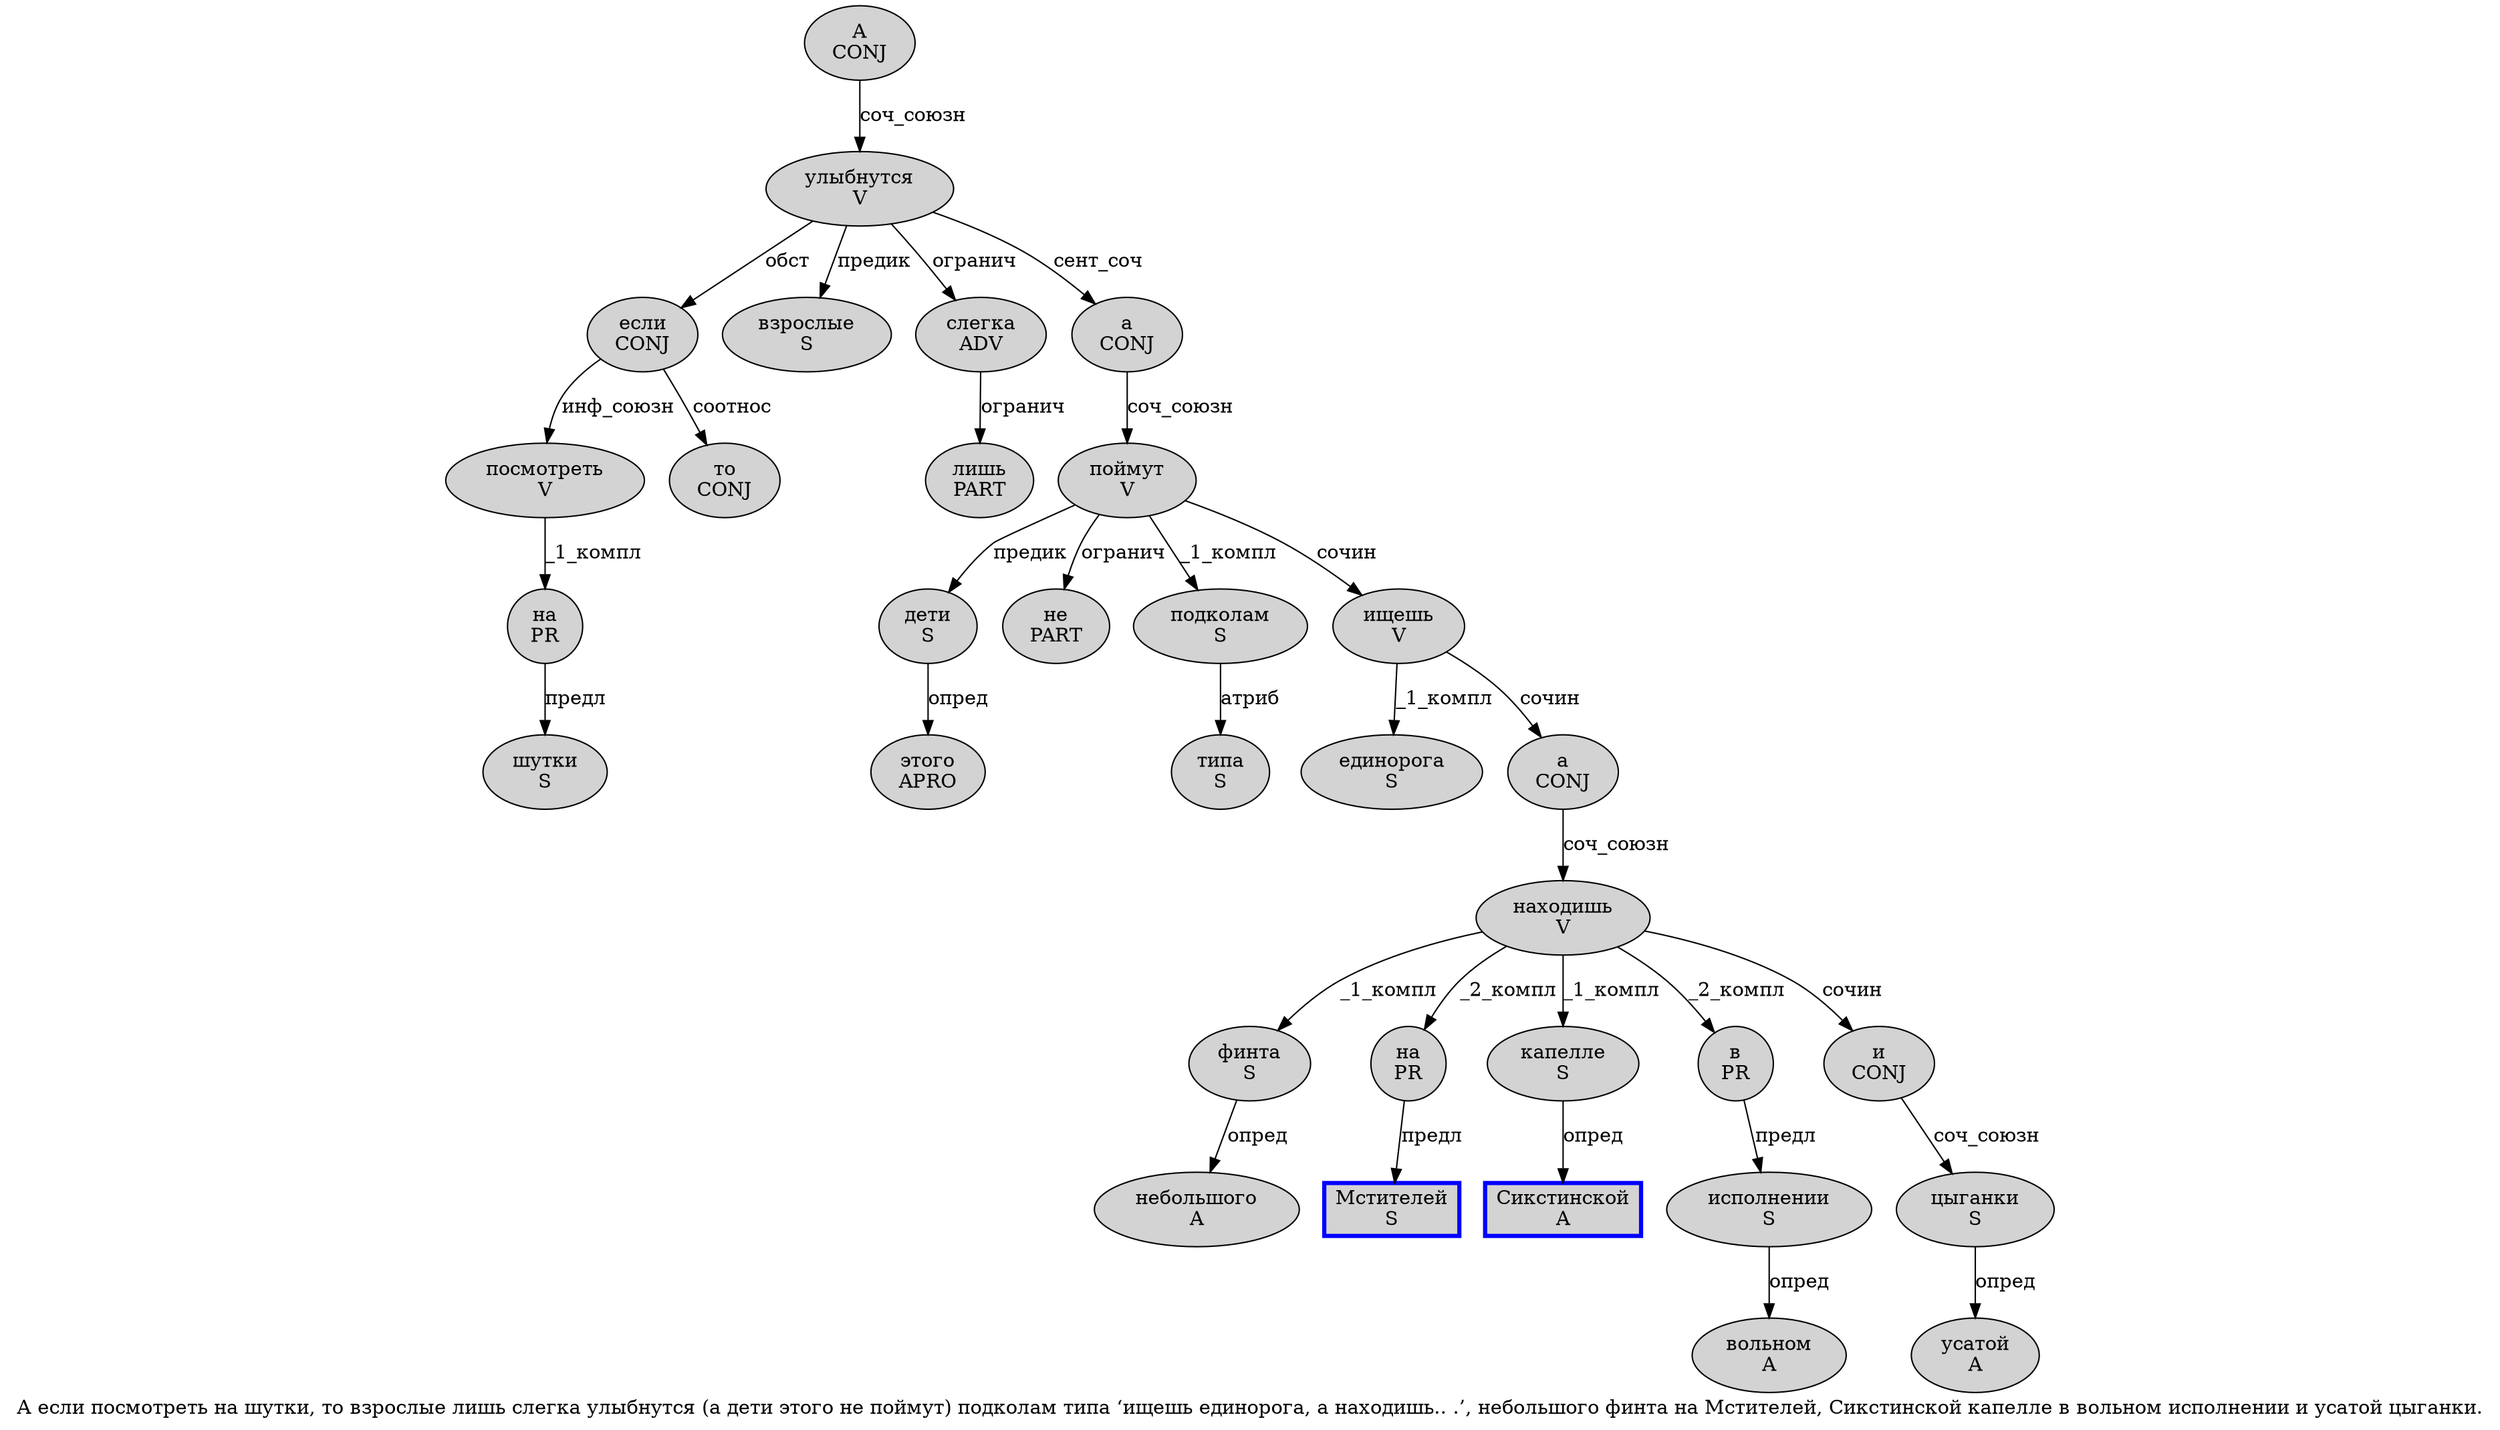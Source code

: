 digraph SENTENCE_2949 {
	graph [label="А если посмотреть на шутки, то взрослые лишь слегка улыбнутся (а дети этого не поймут) подколам типа ‘ищешь единорога, а находишь.. .’, небольшого финта на Мстителей, Сикстинской капелле в вольном исполнении и усатой цыганки."]
	node [style=filled]
		0 [label="А
CONJ" color="" fillcolor=lightgray penwidth=1 shape=ellipse]
		1 [label="если
CONJ" color="" fillcolor=lightgray penwidth=1 shape=ellipse]
		2 [label="посмотреть
V" color="" fillcolor=lightgray penwidth=1 shape=ellipse]
		3 [label="на
PR" color="" fillcolor=lightgray penwidth=1 shape=ellipse]
		4 [label="шутки
S" color="" fillcolor=lightgray penwidth=1 shape=ellipse]
		6 [label="то
CONJ" color="" fillcolor=lightgray penwidth=1 shape=ellipse]
		7 [label="взрослые
S" color="" fillcolor=lightgray penwidth=1 shape=ellipse]
		8 [label="лишь
PART" color="" fillcolor=lightgray penwidth=1 shape=ellipse]
		9 [label="слегка
ADV" color="" fillcolor=lightgray penwidth=1 shape=ellipse]
		10 [label="улыбнутся
V" color="" fillcolor=lightgray penwidth=1 shape=ellipse]
		12 [label="а
CONJ" color="" fillcolor=lightgray penwidth=1 shape=ellipse]
		13 [label="дети
S" color="" fillcolor=lightgray penwidth=1 shape=ellipse]
		14 [label="этого
APRO" color="" fillcolor=lightgray penwidth=1 shape=ellipse]
		15 [label="не
PART" color="" fillcolor=lightgray penwidth=1 shape=ellipse]
		16 [label="поймут
V" color="" fillcolor=lightgray penwidth=1 shape=ellipse]
		18 [label="подколам
S" color="" fillcolor=lightgray penwidth=1 shape=ellipse]
		19 [label="типа
S" color="" fillcolor=lightgray penwidth=1 shape=ellipse]
		21 [label="ищешь
V" color="" fillcolor=lightgray penwidth=1 shape=ellipse]
		22 [label="единорога
S" color="" fillcolor=lightgray penwidth=1 shape=ellipse]
		24 [label="а
CONJ" color="" fillcolor=lightgray penwidth=1 shape=ellipse]
		25 [label="находишь
V" color="" fillcolor=lightgray penwidth=1 shape=ellipse]
		30 [label="небольшого
A" color="" fillcolor=lightgray penwidth=1 shape=ellipse]
		31 [label="финта
S" color="" fillcolor=lightgray penwidth=1 shape=ellipse]
		32 [label="на
PR" color="" fillcolor=lightgray penwidth=1 shape=ellipse]
		33 [label="Мстителей
S" color=blue fillcolor=lightgray penwidth=3 shape=box]
		35 [label="Сикстинской
A" color=blue fillcolor=lightgray penwidth=3 shape=box]
		36 [label="капелле
S" color="" fillcolor=lightgray penwidth=1 shape=ellipse]
		37 [label="в
PR" color="" fillcolor=lightgray penwidth=1 shape=ellipse]
		38 [label="вольном
A" color="" fillcolor=lightgray penwidth=1 shape=ellipse]
		39 [label="исполнении
S" color="" fillcolor=lightgray penwidth=1 shape=ellipse]
		40 [label="и
CONJ" color="" fillcolor=lightgray penwidth=1 shape=ellipse]
		41 [label="усатой
A" color="" fillcolor=lightgray penwidth=1 shape=ellipse]
		42 [label="цыганки
S" color="" fillcolor=lightgray penwidth=1 shape=ellipse]
			37 -> 39 [label="предл"]
			24 -> 25 [label="соч_союзн"]
			10 -> 1 [label="обст"]
			10 -> 7 [label="предик"]
			10 -> 9 [label="огранич"]
			10 -> 12 [label="сент_соч"]
			25 -> 31 [label="_1_компл"]
			25 -> 32 [label="_2_компл"]
			25 -> 36 [label="_1_компл"]
			25 -> 37 [label="_2_компл"]
			25 -> 40 [label="сочин"]
			18 -> 19 [label="атриб"]
			40 -> 42 [label="соч_союзн"]
			31 -> 30 [label="опред"]
			36 -> 35 [label="опред"]
			16 -> 13 [label="предик"]
			16 -> 15 [label="огранич"]
			16 -> 18 [label="_1_компл"]
			16 -> 21 [label="сочин"]
			13 -> 14 [label="опред"]
			9 -> 8 [label="огранич"]
			39 -> 38 [label="опред"]
			2 -> 3 [label="_1_компл"]
			42 -> 41 [label="опред"]
			0 -> 10 [label="соч_союзн"]
			3 -> 4 [label="предл"]
			1 -> 2 [label="инф_союзн"]
			1 -> 6 [label="соотнос"]
			12 -> 16 [label="соч_союзн"]
			21 -> 22 [label="_1_компл"]
			21 -> 24 [label="сочин"]
			32 -> 33 [label="предл"]
}